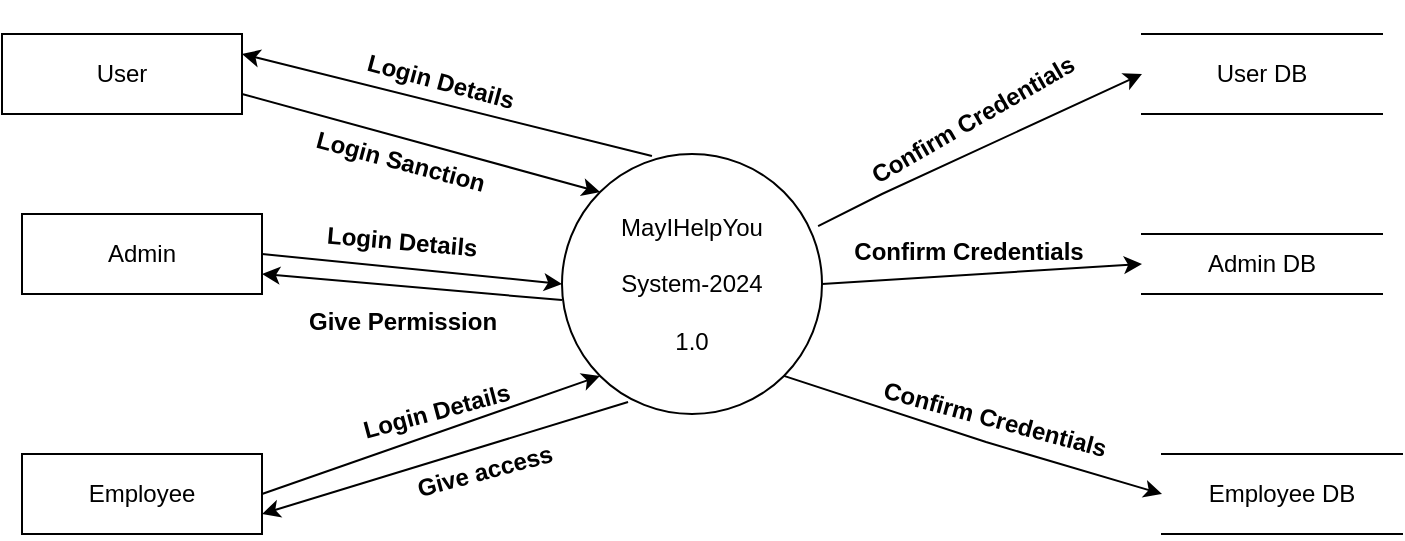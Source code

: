 <mxfile version="24.2.7" type="device">
  <diagram name="Page-1" id="E9G2ToThL0UMcnEXdAxS">
    <mxGraphModel dx="1120" dy="460" grid="1" gridSize="10" guides="1" tooltips="1" connect="1" arrows="1" fold="1" page="1" pageScale="1" pageWidth="850" pageHeight="1100" math="0" shadow="0">
      <root>
        <mxCell id="0" />
        <mxCell id="ZS98AFgOagFly8oTbTb0-1" parent="0" />
        <mxCell id="wrb29RcUB0kkxjVxi_4R-0" value="MayIHelpYou&lt;div&gt;&lt;br&gt;&lt;/div&gt;&lt;div&gt;System-2024&lt;/div&gt;&lt;div&gt;&lt;br&gt;&lt;/div&gt;&lt;div&gt;1.0&lt;/div&gt;" style="ellipse;whiteSpace=wrap;html=1;" parent="ZS98AFgOagFly8oTbTb0-1" vertex="1">
          <mxGeometry x="380" y="130" width="130" height="130" as="geometry" />
        </mxCell>
        <mxCell id="wrb29RcUB0kkxjVxi_4R-1" value="User" style="rounded=0;whiteSpace=wrap;html=1;" parent="ZS98AFgOagFly8oTbTb0-1" vertex="1">
          <mxGeometry x="100" y="70" width="120" height="40" as="geometry" />
        </mxCell>
        <mxCell id="wrb29RcUB0kkxjVxi_4R-2" value="User DB" style="shape=partialRectangle;whiteSpace=wrap;html=1;left=0;right=0;fillColor=none;" parent="ZS98AFgOagFly8oTbTb0-1" vertex="1">
          <mxGeometry x="670" y="70" width="120" height="40" as="geometry" />
        </mxCell>
        <mxCell id="wrb29RcUB0kkxjVxi_4R-3" value="Admin DB" style="shape=partialRectangle;whiteSpace=wrap;html=1;left=0;right=0;fillColor=none;" parent="ZS98AFgOagFly8oTbTb0-1" vertex="1">
          <mxGeometry x="670" y="170" width="120" height="30" as="geometry" />
        </mxCell>
        <mxCell id="wrb29RcUB0kkxjVxi_4R-4" value="Employee DB" style="shape=partialRectangle;whiteSpace=wrap;html=1;left=0;right=0;fillColor=none;" parent="ZS98AFgOagFly8oTbTb0-1" vertex="1">
          <mxGeometry x="680" y="280" width="120" height="40" as="geometry" />
        </mxCell>
        <mxCell id="wrb29RcUB0kkxjVxi_4R-5" value="Admin" style="rounded=0;whiteSpace=wrap;html=1;" parent="ZS98AFgOagFly8oTbTb0-1" vertex="1">
          <mxGeometry x="110" y="160" width="120" height="40" as="geometry" />
        </mxCell>
        <mxCell id="wrb29RcUB0kkxjVxi_4R-6" value="Employee" style="rounded=0;whiteSpace=wrap;html=1;" parent="ZS98AFgOagFly8oTbTb0-1" vertex="1">
          <mxGeometry x="110" y="280" width="120" height="40" as="geometry" />
        </mxCell>
        <mxCell id="wrb29RcUB0kkxjVxi_4R-7" value="" style="endArrow=classic;html=1;rounded=0;exitX=1;exitY=0.75;exitDx=0;exitDy=0;entryX=0;entryY=0;entryDx=0;entryDy=0;" parent="ZS98AFgOagFly8oTbTb0-1" source="wrb29RcUB0kkxjVxi_4R-1" target="wrb29RcUB0kkxjVxi_4R-0" edge="1">
          <mxGeometry width="50" height="50" relative="1" as="geometry">
            <mxPoint x="400" y="200" as="sourcePoint" />
            <mxPoint x="450" y="150" as="targetPoint" />
          </mxGeometry>
        </mxCell>
        <mxCell id="wrb29RcUB0kkxjVxi_4R-8" value="" style="endArrow=classic;html=1;rounded=0;exitX=0.985;exitY=0.277;exitDx=0;exitDy=0;entryX=0;entryY=0.5;entryDx=0;entryDy=0;exitPerimeter=0;" parent="ZS98AFgOagFly8oTbTb0-1" source="wrb29RcUB0kkxjVxi_4R-0" target="wrb29RcUB0kkxjVxi_4R-2" edge="1">
          <mxGeometry width="50" height="50" relative="1" as="geometry">
            <mxPoint x="570" y="200" as="sourcePoint" />
            <mxPoint x="739" y="249" as="targetPoint" />
            <Array as="points">
              <mxPoint x="540" y="150" />
            </Array>
          </mxGeometry>
        </mxCell>
        <mxCell id="wrb29RcUB0kkxjVxi_4R-9" value="" style="endArrow=classic;html=1;rounded=0;exitX=1;exitY=0.5;exitDx=0;exitDy=0;entryX=0;entryY=0.5;entryDx=0;entryDy=0;" parent="ZS98AFgOagFly8oTbTb0-1" source="wrb29RcUB0kkxjVxi_4R-0" target="wrb29RcUB0kkxjVxi_4R-3" edge="1">
          <mxGeometry width="50" height="50" relative="1" as="geometry">
            <mxPoint x="550" y="190" as="sourcePoint" />
            <mxPoint x="712" y="114" as="targetPoint" />
            <Array as="points" />
          </mxGeometry>
        </mxCell>
        <mxCell id="wrb29RcUB0kkxjVxi_4R-10" value="" style="endArrow=classic;html=1;rounded=0;exitX=1;exitY=1;exitDx=0;exitDy=0;entryX=0;entryY=0.5;entryDx=0;entryDy=0;" parent="ZS98AFgOagFly8oTbTb0-1" source="wrb29RcUB0kkxjVxi_4R-0" target="wrb29RcUB0kkxjVxi_4R-4" edge="1">
          <mxGeometry width="50" height="50" relative="1" as="geometry">
            <mxPoint x="560" y="290" as="sourcePoint" />
            <mxPoint x="722" y="214" as="targetPoint" />
            <Array as="points">
              <mxPoint x="592" y="274" />
            </Array>
          </mxGeometry>
        </mxCell>
        <mxCell id="wrb29RcUB0kkxjVxi_4R-11" value="" style="endArrow=classic;html=1;rounded=0;exitX=1;exitY=0.5;exitDx=0;exitDy=0;entryX=0;entryY=0.5;entryDx=0;entryDy=0;" parent="ZS98AFgOagFly8oTbTb0-1" source="wrb29RcUB0kkxjVxi_4R-5" target="wrb29RcUB0kkxjVxi_4R-0" edge="1">
          <mxGeometry width="50" height="50" relative="1" as="geometry">
            <mxPoint x="280" y="180" as="sourcePoint" />
            <mxPoint x="442" y="104" as="targetPoint" />
            <Array as="points" />
          </mxGeometry>
        </mxCell>
        <mxCell id="wrb29RcUB0kkxjVxi_4R-17" value="" style="endArrow=classic;html=1;rounded=0;entryX=0;entryY=1;entryDx=0;entryDy=0;exitX=1;exitY=0.5;exitDx=0;exitDy=0;" parent="ZS98AFgOagFly8oTbTb0-1" source="wrb29RcUB0kkxjVxi_4R-6" target="wrb29RcUB0kkxjVxi_4R-0" edge="1">
          <mxGeometry width="50" height="50" relative="1" as="geometry">
            <mxPoint x="400" y="200" as="sourcePoint" />
            <mxPoint x="450" y="150" as="targetPoint" />
          </mxGeometry>
        </mxCell>
        <mxCell id="wrb29RcUB0kkxjVxi_4R-18" value="" style="endArrow=classic;html=1;rounded=0;entryX=1;entryY=0.75;entryDx=0;entryDy=0;exitX=0.254;exitY=0.954;exitDx=0;exitDy=0;exitPerimeter=0;" parent="ZS98AFgOagFly8oTbTb0-1" source="wrb29RcUB0kkxjVxi_4R-0" target="wrb29RcUB0kkxjVxi_4R-6" edge="1">
          <mxGeometry width="50" height="50" relative="1" as="geometry">
            <mxPoint x="400" y="200" as="sourcePoint" />
            <mxPoint x="450" y="150" as="targetPoint" />
          </mxGeometry>
        </mxCell>
        <mxCell id="wrb29RcUB0kkxjVxi_4R-19" value="" style="endArrow=classic;html=1;rounded=0;exitX=0;exitY=0.562;exitDx=0;exitDy=0;exitPerimeter=0;entryX=1;entryY=0.75;entryDx=0;entryDy=0;" parent="ZS98AFgOagFly8oTbTb0-1" source="wrb29RcUB0kkxjVxi_4R-0" target="wrb29RcUB0kkxjVxi_4R-5" edge="1">
          <mxGeometry width="50" height="50" relative="1" as="geometry">
            <mxPoint x="400" y="200" as="sourcePoint" />
            <mxPoint x="450" y="150" as="targetPoint" />
          </mxGeometry>
        </mxCell>
        <mxCell id="wrb29RcUB0kkxjVxi_4R-20" value="" style="endArrow=classic;html=1;rounded=0;entryX=1;entryY=0.25;entryDx=0;entryDy=0;exitX=0.346;exitY=0.008;exitDx=0;exitDy=0;exitPerimeter=0;" parent="ZS98AFgOagFly8oTbTb0-1" source="wrb29RcUB0kkxjVxi_4R-0" target="wrb29RcUB0kkxjVxi_4R-1" edge="1">
          <mxGeometry width="50" height="50" relative="1" as="geometry">
            <mxPoint x="400" y="200" as="sourcePoint" />
            <mxPoint x="450" y="150" as="targetPoint" />
          </mxGeometry>
        </mxCell>
        <mxCell id="nHeNub96CPO3WCwvrTsb-0" value="&lt;font style=&quot;font-size: 12px;&quot;&gt;Login Details&lt;/font&gt;" style="text;strokeColor=none;fillColor=none;html=1;fontSize=24;fontStyle=1;verticalAlign=middle;align=center;rotation=15;" vertex="1" parent="ZS98AFgOagFly8oTbTb0-1">
          <mxGeometry x="270" y="70" width="100" height="40" as="geometry" />
        </mxCell>
        <mxCell id="nHeNub96CPO3WCwvrTsb-1" value="&lt;span style=&quot;font-size: 12px;&quot;&gt;Login Sanction&lt;/span&gt;" style="text;strokeColor=none;fillColor=none;html=1;fontSize=24;fontStyle=1;verticalAlign=middle;align=center;rotation=15;" vertex="1" parent="ZS98AFgOagFly8oTbTb0-1">
          <mxGeometry x="250.003" y="109.999" width="100" height="40" as="geometry" />
        </mxCell>
        <mxCell id="nHeNub96CPO3WCwvrTsb-2" value="&lt;span style=&quot;font-size: 12px;&quot;&gt;Login Details&lt;/span&gt;" style="text;strokeColor=none;fillColor=none;html=1;fontSize=24;fontStyle=1;verticalAlign=middle;align=center;rotation=5;" vertex="1" parent="ZS98AFgOagFly8oTbTb0-1">
          <mxGeometry x="250.003" y="149.999" width="100" height="40" as="geometry" />
        </mxCell>
        <mxCell id="nHeNub96CPO3WCwvrTsb-3" value="&lt;span style=&quot;font-size: 12px;&quot;&gt;Give Permission&lt;/span&gt;" style="text;strokeColor=none;fillColor=none;html=1;fontSize=24;fontStyle=1;verticalAlign=middle;align=center;rotation=0;" vertex="1" parent="ZS98AFgOagFly8oTbTb0-1">
          <mxGeometry x="250.003" y="189.999" width="100" height="40" as="geometry" />
        </mxCell>
        <mxCell id="nHeNub96CPO3WCwvrTsb-4" value="&lt;span style=&quot;font-size: 12px;&quot;&gt;Login Details&lt;/span&gt;" style="text;strokeColor=none;fillColor=none;html=1;fontSize=24;fontStyle=1;verticalAlign=middle;align=center;rotation=-15;" vertex="1" parent="ZS98AFgOagFly8oTbTb0-1">
          <mxGeometry x="266.07" y="230.52" width="100" height="49.66" as="geometry" />
        </mxCell>
        <mxCell id="nHeNub96CPO3WCwvrTsb-5" value="&lt;span style=&quot;font-size: 12px;&quot;&gt;Give access&lt;/span&gt;" style="text;strokeColor=none;fillColor=none;html=1;fontSize=24;fontStyle=1;verticalAlign=middle;align=center;rotation=-15;" vertex="1" parent="ZS98AFgOagFly8oTbTb0-1">
          <mxGeometry x="290.003" y="260.005" width="100" height="49.66" as="geometry" />
        </mxCell>
        <mxCell id="nHeNub96CPO3WCwvrTsb-6" value="&lt;span style=&quot;font-size: 12px;&quot;&gt;Confirm Credentials&lt;/span&gt;" style="text;strokeColor=none;fillColor=none;html=1;fontSize=24;fontStyle=1;verticalAlign=middle;align=center;rotation=-30;" vertex="1" parent="ZS98AFgOagFly8oTbTb0-1">
          <mxGeometry x="522.5" y="79.67" width="120" height="59.66" as="geometry" />
        </mxCell>
        <mxCell id="nHeNub96CPO3WCwvrTsb-7" value="&lt;span style=&quot;font-size: 12px;&quot;&gt;Confirm Credentials&lt;/span&gt;" style="text;strokeColor=none;fillColor=none;html=1;fontSize=24;fontStyle=1;verticalAlign=middle;align=center;rotation=0;" vertex="1" parent="ZS98AFgOagFly8oTbTb0-1">
          <mxGeometry x="522.5" y="150" width="120" height="50" as="geometry" />
        </mxCell>
        <mxCell id="nHeNub96CPO3WCwvrTsb-8" value="&lt;span style=&quot;font-size: 12px;&quot;&gt;Confirm Credentials&lt;/span&gt;" style="text;strokeColor=none;fillColor=none;html=1;fontSize=24;fontStyle=1;verticalAlign=middle;align=center;rotation=15;" vertex="1" parent="ZS98AFgOagFly8oTbTb0-1">
          <mxGeometry x="537.41" y="239.66" width="120" height="39.66" as="geometry" />
        </mxCell>
      </root>
    </mxGraphModel>
  </diagram>
</mxfile>
